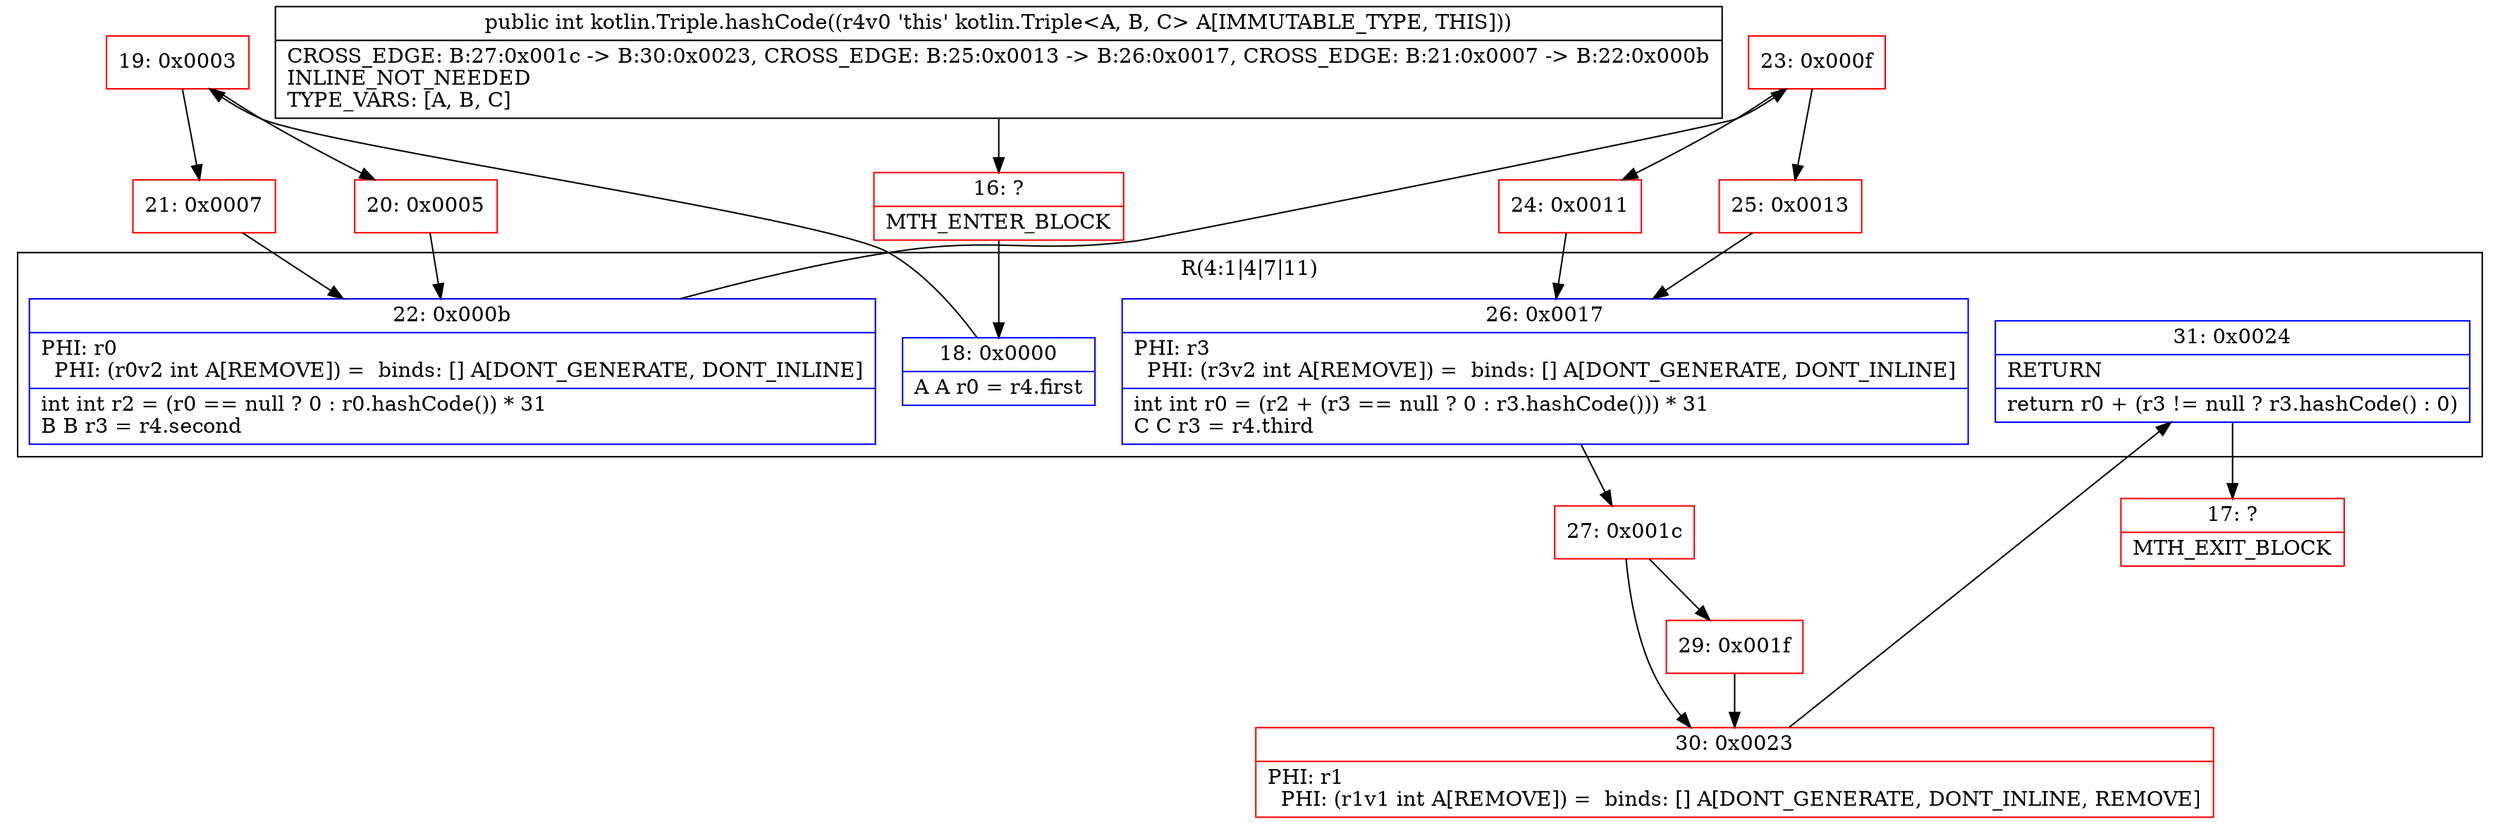 digraph "CFG forkotlin.Triple.hashCode()I" {
subgraph cluster_Region_310883507 {
label = "R(4:1|4|7|11)";
node [shape=record,color=blue];
Node_18 [shape=record,label="{18\:\ 0x0000|A A r0 = r4.first\l}"];
Node_22 [shape=record,label="{22\:\ 0x000b|PHI: r0 \l  PHI: (r0v2 int A[REMOVE]) =  binds: [] A[DONT_GENERATE, DONT_INLINE]\l|int int r2 = (r0 == null ? 0 : r0.hashCode()) * 31\lB B r3 = r4.second\l}"];
Node_26 [shape=record,label="{26\:\ 0x0017|PHI: r3 \l  PHI: (r3v2 int A[REMOVE]) =  binds: [] A[DONT_GENERATE, DONT_INLINE]\l|int int r0 = (r2 + (r3 == null ? 0 : r3.hashCode())) * 31\lC C r3 = r4.third\l}"];
Node_31 [shape=record,label="{31\:\ 0x0024|RETURN\l|return r0 + (r3 != null ? r3.hashCode() : 0)\l}"];
}
Node_16 [shape=record,color=red,label="{16\:\ ?|MTH_ENTER_BLOCK\l}"];
Node_19 [shape=record,color=red,label="{19\:\ 0x0003}"];
Node_20 [shape=record,color=red,label="{20\:\ 0x0005}"];
Node_23 [shape=record,color=red,label="{23\:\ 0x000f}"];
Node_24 [shape=record,color=red,label="{24\:\ 0x0011}"];
Node_27 [shape=record,color=red,label="{27\:\ 0x001c}"];
Node_29 [shape=record,color=red,label="{29\:\ 0x001f}"];
Node_30 [shape=record,color=red,label="{30\:\ 0x0023|PHI: r1 \l  PHI: (r1v1 int A[REMOVE]) =  binds: [] A[DONT_GENERATE, DONT_INLINE, REMOVE]\l}"];
Node_17 [shape=record,color=red,label="{17\:\ ?|MTH_EXIT_BLOCK\l}"];
Node_25 [shape=record,color=red,label="{25\:\ 0x0013}"];
Node_21 [shape=record,color=red,label="{21\:\ 0x0007}"];
MethodNode[shape=record,label="{public int kotlin.Triple.hashCode((r4v0 'this' kotlin.Triple\<A, B, C\> A[IMMUTABLE_TYPE, THIS]))  | CROSS_EDGE: B:27:0x001c \-\> B:30:0x0023, CROSS_EDGE: B:25:0x0013 \-\> B:26:0x0017, CROSS_EDGE: B:21:0x0007 \-\> B:22:0x000b\lINLINE_NOT_NEEDED\lTYPE_VARS: [A, B, C]\l}"];
MethodNode -> Node_16;Node_18 -> Node_19;
Node_22 -> Node_23;
Node_26 -> Node_27;
Node_31 -> Node_17;
Node_16 -> Node_18;
Node_19 -> Node_20;
Node_19 -> Node_21;
Node_20 -> Node_22;
Node_23 -> Node_24;
Node_23 -> Node_25;
Node_24 -> Node_26;
Node_27 -> Node_29;
Node_27 -> Node_30;
Node_29 -> Node_30;
Node_30 -> Node_31;
Node_25 -> Node_26;
Node_21 -> Node_22;
}

